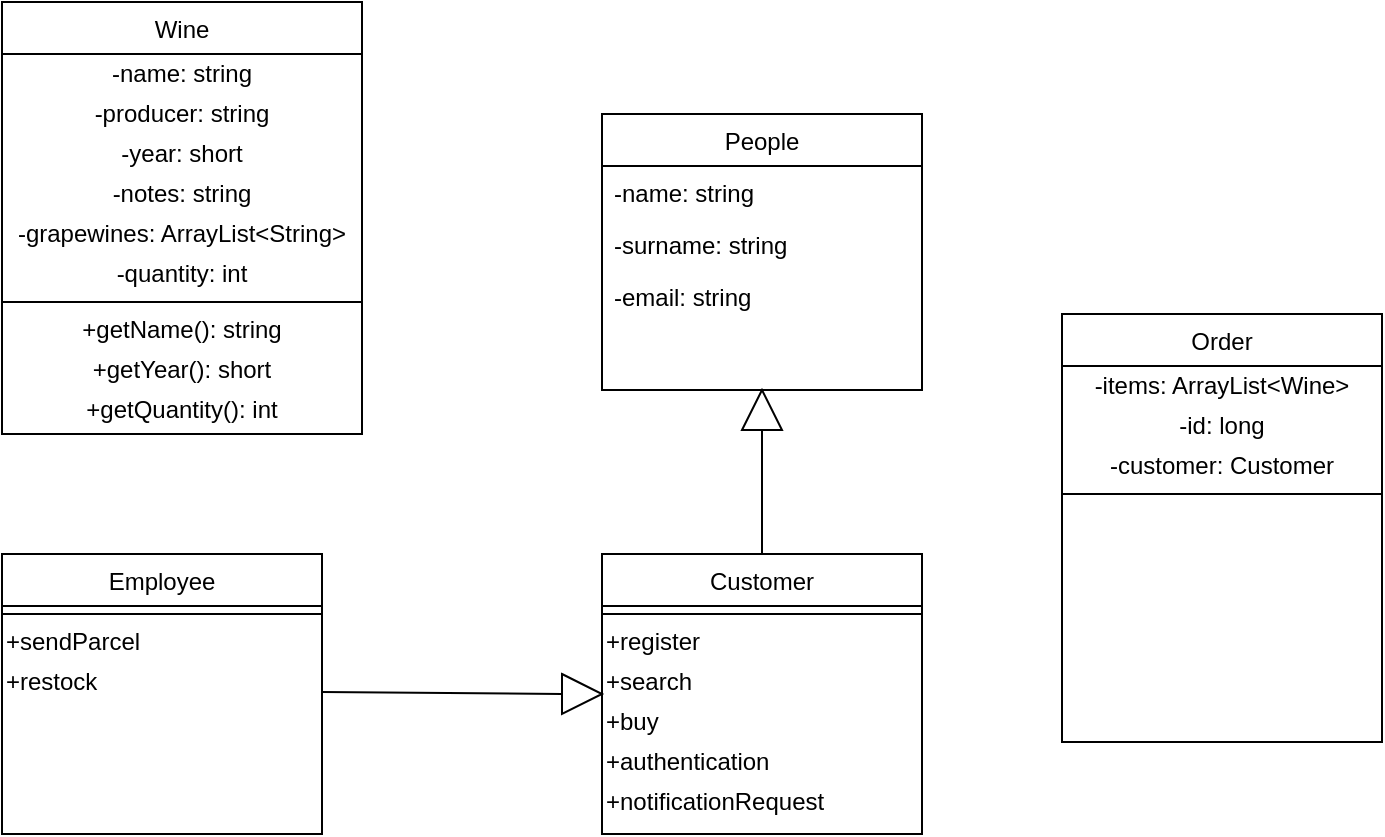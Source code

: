 <mxfile version="13.6.5">
    <diagram id="C5RBs43oDa-KdzZeNtuy" name="Page-1">
        <mxGraphModel dx="684" dy="1013" grid="1" gridSize="10" guides="1" tooltips="1" connect="1" arrows="1" fold="1" page="1" pageScale="1" pageWidth="827" pageHeight="1169" math="0" shadow="0">
            <root>
                <mxCell id="WIyWlLk6GJQsqaUBKTNV-0"/>
                <mxCell id="WIyWlLk6GJQsqaUBKTNV-1" parent="WIyWlLk6GJQsqaUBKTNV-0"/>
                <mxCell id="zkfFHV4jXpPFQw0GAbJ--0" value="People" style="swimlane;fontStyle=0;align=center;verticalAlign=top;childLayout=stackLayout;horizontal=1;startSize=26;horizontalStack=0;resizeParent=1;resizeLast=0;collapsible=1;marginBottom=0;rounded=0;shadow=0;strokeWidth=1;" parent="WIyWlLk6GJQsqaUBKTNV-1" vertex="1">
                    <mxGeometry x="380" y="140" width="160" height="138" as="geometry">
                        <mxRectangle x="380" y="140" width="160" height="26" as="alternateBounds"/>
                    </mxGeometry>
                </mxCell>
                <mxCell id="zkfFHV4jXpPFQw0GAbJ--1" value="-name: string" style="text;align=left;verticalAlign=top;spacingLeft=4;spacingRight=4;overflow=hidden;rotatable=0;points=[[0,0.5],[1,0.5]];portConstraint=eastwest;" parent="zkfFHV4jXpPFQw0GAbJ--0" vertex="1">
                    <mxGeometry y="26" width="160" height="26" as="geometry"/>
                </mxCell>
                <mxCell id="zkfFHV4jXpPFQw0GAbJ--2" value="-surname: string" style="text;align=left;verticalAlign=top;spacingLeft=4;spacingRight=4;overflow=hidden;rotatable=0;points=[[0,0.5],[1,0.5]];portConstraint=eastwest;rounded=0;shadow=0;html=0;" parent="zkfFHV4jXpPFQw0GAbJ--0" vertex="1">
                    <mxGeometry y="52" width="160" height="26" as="geometry"/>
                </mxCell>
                <mxCell id="zkfFHV4jXpPFQw0GAbJ--3" value="-email: string" style="text;align=left;verticalAlign=top;spacingLeft=4;spacingRight=4;overflow=hidden;rotatable=0;points=[[0,0.5],[1,0.5]];portConstraint=eastwest;rounded=0;shadow=0;html=0;" parent="zkfFHV4jXpPFQw0GAbJ--0" vertex="1">
                    <mxGeometry y="78" width="160" height="26" as="geometry"/>
                </mxCell>
                <mxCell id="zkfFHV4jXpPFQw0GAbJ--6" value="Employee" style="swimlane;fontStyle=0;align=center;verticalAlign=top;childLayout=stackLayout;horizontal=1;startSize=26;horizontalStack=0;resizeParent=1;resizeLast=0;collapsible=1;marginBottom=0;rounded=0;shadow=0;strokeWidth=1;" parent="WIyWlLk6GJQsqaUBKTNV-1" vertex="1">
                    <mxGeometry x="80" y="360" width="160" height="140" as="geometry">
                        <mxRectangle x="80" y="360" width="160" height="26" as="alternateBounds"/>
                    </mxGeometry>
                </mxCell>
                <mxCell id="zkfFHV4jXpPFQw0GAbJ--9" value="" style="line;html=1;strokeWidth=1;align=left;verticalAlign=middle;spacingTop=-1;spacingLeft=3;spacingRight=3;rotatable=0;labelPosition=right;points=[];portConstraint=eastwest;" parent="zkfFHV4jXpPFQw0GAbJ--6" vertex="1">
                    <mxGeometry y="26" width="160" height="8" as="geometry"/>
                </mxCell>
                <mxCell id="5OMsjaK0hBZB71ZOhMp_-5" value="+sendParcel" style="text;html=1;strokeColor=none;fillColor=none;align=left;verticalAlign=middle;whiteSpace=wrap;rounded=0;" parent="zkfFHV4jXpPFQw0GAbJ--6" vertex="1">
                    <mxGeometry y="34" width="160" height="20" as="geometry"/>
                </mxCell>
                <mxCell id="5OMsjaK0hBZB71ZOhMp_-6" value="+restock" style="text;html=1;strokeColor=none;fillColor=none;align=left;verticalAlign=middle;whiteSpace=wrap;rounded=0;" parent="zkfFHV4jXpPFQw0GAbJ--6" vertex="1">
                    <mxGeometry y="54" width="160" height="20" as="geometry"/>
                </mxCell>
                <mxCell id="zkfFHV4jXpPFQw0GAbJ--13" value="Customer" style="swimlane;fontStyle=0;align=center;verticalAlign=top;childLayout=stackLayout;horizontal=1;startSize=26;horizontalStack=0;resizeParent=1;resizeLast=0;collapsible=1;marginBottom=0;rounded=0;shadow=0;strokeWidth=1;" parent="WIyWlLk6GJQsqaUBKTNV-1" vertex="1">
                    <mxGeometry x="380" y="360" width="160" height="140" as="geometry">
                        <mxRectangle x="380" y="360" width="170" height="26" as="alternateBounds"/>
                    </mxGeometry>
                </mxCell>
                <mxCell id="zkfFHV4jXpPFQw0GAbJ--15" value="" style="line;html=1;strokeWidth=1;align=left;verticalAlign=middle;spacingTop=-1;spacingLeft=3;spacingRight=3;rotatable=0;labelPosition=right;points=[];portConstraint=eastwest;" parent="zkfFHV4jXpPFQw0GAbJ--13" vertex="1">
                    <mxGeometry y="26" width="160" height="8" as="geometry"/>
                </mxCell>
                <mxCell id="5OMsjaK0hBZB71ZOhMp_-0" value="+register" style="text;html=1;align=left;verticalAlign=middle;resizable=0;points=[];autosize=1;" parent="zkfFHV4jXpPFQw0GAbJ--13" vertex="1">
                    <mxGeometry y="34" width="160" height="20" as="geometry"/>
                </mxCell>
                <mxCell id="5OMsjaK0hBZB71ZOhMp_-2" value="&lt;span style=&quot;font-weight: normal&quot;&gt;+search&lt;/span&gt;" style="text;html=1;align=left;verticalAlign=middle;resizable=0;points=[];autosize=1;fontStyle=1" parent="zkfFHV4jXpPFQw0GAbJ--13" vertex="1">
                    <mxGeometry y="54" width="160" height="20" as="geometry"/>
                </mxCell>
                <mxCell id="5OMsjaK0hBZB71ZOhMp_-3" value="&lt;span style=&quot;font-weight: normal&quot;&gt;+buy&lt;/span&gt;" style="text;html=1;align=left;verticalAlign=middle;resizable=0;points=[];autosize=1;fontStyle=1" parent="zkfFHV4jXpPFQw0GAbJ--13" vertex="1">
                    <mxGeometry y="74" width="160" height="20" as="geometry"/>
                </mxCell>
                <mxCell id="5OMsjaK0hBZB71ZOhMp_-4" value="&lt;span style=&quot;font-weight: normal&quot;&gt;+authentication&lt;/span&gt;" style="text;html=1;align=left;verticalAlign=middle;resizable=0;points=[];autosize=1;fontStyle=1" parent="zkfFHV4jXpPFQw0GAbJ--13" vertex="1">
                    <mxGeometry y="94" width="160" height="20" as="geometry"/>
                </mxCell>
                <mxCell id="5OMsjaK0hBZB71ZOhMp_-9" value="&lt;span style=&quot;font-weight: normal&quot;&gt;+notificationRequest&lt;/span&gt;" style="text;html=1;align=left;verticalAlign=middle;resizable=0;points=[];autosize=1;fontStyle=1" parent="zkfFHV4jXpPFQw0GAbJ--13" vertex="1">
                    <mxGeometry y="114" width="160" height="20" as="geometry"/>
                </mxCell>
                <mxCell id="5OMsjaK0hBZB71ZOhMp_-13" value="" style="triangle;whiteSpace=wrap;html=1;align=left;" parent="WIyWlLk6GJQsqaUBKTNV-1" vertex="1">
                    <mxGeometry x="360" y="420" width="20" height="20" as="geometry"/>
                </mxCell>
                <mxCell id="5OMsjaK0hBZB71ZOhMp_-15" value="" style="endArrow=none;html=1;exitX=0;exitY=0.5;exitDx=0;exitDy=0;entryX=1;entryY=0.75;entryDx=0;entryDy=0;" parent="WIyWlLk6GJQsqaUBKTNV-1" source="5OMsjaK0hBZB71ZOhMp_-13" target="5OMsjaK0hBZB71ZOhMp_-6" edge="1">
                    <mxGeometry width="50" height="50" relative="1" as="geometry">
                        <mxPoint x="330" y="500" as="sourcePoint"/>
                        <mxPoint x="300" y="450" as="targetPoint"/>
                    </mxGeometry>
                </mxCell>
                <mxCell id="5OMsjaK0hBZB71ZOhMp_-18" value="" style="triangle;whiteSpace=wrap;html=1;direction=north;" parent="WIyWlLk6GJQsqaUBKTNV-1" vertex="1">
                    <mxGeometry x="450" y="278" width="20" height="20" as="geometry"/>
                </mxCell>
                <mxCell id="5OMsjaK0hBZB71ZOhMp_-22" value="" style="endArrow=none;html=1;entryX=0;entryY=0.5;entryDx=0;entryDy=0;" parent="WIyWlLk6GJQsqaUBKTNV-1" target="5OMsjaK0hBZB71ZOhMp_-18" edge="1">
                    <mxGeometry width="50" height="50" relative="1" as="geometry">
                        <mxPoint x="460" y="360" as="sourcePoint"/>
                        <mxPoint x="510" y="310" as="targetPoint"/>
                    </mxGeometry>
                </mxCell>
                <mxCell id="5OMsjaK0hBZB71ZOhMp_-23" value="Wine" style="swimlane;fontStyle=0;align=center;verticalAlign=top;childLayout=stackLayout;horizontal=1;startSize=26;horizontalStack=0;resizeParent=1;resizeLast=0;collapsible=1;marginBottom=0;rounded=0;shadow=0;strokeWidth=1;" parent="WIyWlLk6GJQsqaUBKTNV-1" vertex="1">
                    <mxGeometry x="80" y="84" width="180" height="216" as="geometry">
                        <mxRectangle x="80" y="360" width="160" height="26" as="alternateBounds"/>
                    </mxGeometry>
                </mxCell>
                <mxCell id="5OMsjaK0hBZB71ZOhMp_-29" value="-name: string" style="text;html=1;strokeColor=none;fillColor=none;align=center;verticalAlign=middle;whiteSpace=wrap;rounded=0;" parent="5OMsjaK0hBZB71ZOhMp_-23" vertex="1">
                    <mxGeometry y="26" width="180" height="20" as="geometry"/>
                </mxCell>
                <mxCell id="5OMsjaK0hBZB71ZOhMp_-30" value="-producer: string" style="text;html=1;strokeColor=none;fillColor=none;align=center;verticalAlign=middle;whiteSpace=wrap;rounded=0;" parent="5OMsjaK0hBZB71ZOhMp_-23" vertex="1">
                    <mxGeometry y="46" width="180" height="20" as="geometry"/>
                </mxCell>
                <mxCell id="5OMsjaK0hBZB71ZOhMp_-31" value="-year: short" style="text;html=1;strokeColor=none;fillColor=none;align=center;verticalAlign=middle;whiteSpace=wrap;rounded=0;" parent="5OMsjaK0hBZB71ZOhMp_-23" vertex="1">
                    <mxGeometry y="66" width="180" height="20" as="geometry"/>
                </mxCell>
                <mxCell id="5OMsjaK0hBZB71ZOhMp_-32" value="-notes: string" style="text;html=1;strokeColor=none;fillColor=none;align=center;verticalAlign=middle;whiteSpace=wrap;rounded=0;" parent="5OMsjaK0hBZB71ZOhMp_-23" vertex="1">
                    <mxGeometry y="86" width="180" height="20" as="geometry"/>
                </mxCell>
                <mxCell id="5OMsjaK0hBZB71ZOhMp_-33" value="-grapewines: ArrayList&amp;lt;String&amp;gt;" style="text;html=1;strokeColor=none;fillColor=none;align=center;verticalAlign=middle;whiteSpace=wrap;rounded=0;" parent="5OMsjaK0hBZB71ZOhMp_-23" vertex="1">
                    <mxGeometry y="106" width="180" height="20" as="geometry"/>
                </mxCell>
                <mxCell id="5OMsjaK0hBZB71ZOhMp_-35" value="-quantity: int" style="text;html=1;strokeColor=none;fillColor=none;align=center;verticalAlign=middle;whiteSpace=wrap;rounded=0;" parent="5OMsjaK0hBZB71ZOhMp_-23" vertex="1">
                    <mxGeometry y="126" width="180" height="20" as="geometry"/>
                </mxCell>
                <mxCell id="5OMsjaK0hBZB71ZOhMp_-36" value="" style="line;html=1;strokeWidth=1;align=left;verticalAlign=middle;spacingTop=-1;spacingLeft=3;spacingRight=3;rotatable=0;labelPosition=right;points=[];portConstraint=eastwest;" parent="5OMsjaK0hBZB71ZOhMp_-23" vertex="1">
                    <mxGeometry y="146" width="180" height="8" as="geometry"/>
                </mxCell>
                <mxCell id="5OMsjaK0hBZB71ZOhMp_-37" value="+getName(): string" style="text;html=1;strokeColor=none;fillColor=none;align=center;verticalAlign=middle;whiteSpace=wrap;rounded=0;" parent="5OMsjaK0hBZB71ZOhMp_-23" vertex="1">
                    <mxGeometry y="154" width="180" height="20" as="geometry"/>
                </mxCell>
                <mxCell id="5OMsjaK0hBZB71ZOhMp_-38" value="+getYear(): short" style="text;html=1;strokeColor=none;fillColor=none;align=center;verticalAlign=middle;whiteSpace=wrap;rounded=0;" parent="5OMsjaK0hBZB71ZOhMp_-23" vertex="1">
                    <mxGeometry y="174" width="180" height="20" as="geometry"/>
                </mxCell>
                <mxCell id="5OMsjaK0hBZB71ZOhMp_-39" value="+getQuantity(): int" style="text;html=1;strokeColor=none;fillColor=none;align=center;verticalAlign=middle;whiteSpace=wrap;rounded=0;" parent="5OMsjaK0hBZB71ZOhMp_-23" vertex="1">
                    <mxGeometry y="194" width="180" height="20" as="geometry"/>
                </mxCell>
                <mxCell id="5OMsjaK0hBZB71ZOhMp_-43" value="Order" style="swimlane;fontStyle=0;align=center;verticalAlign=top;childLayout=stackLayout;horizontal=1;startSize=26;horizontalStack=0;resizeParent=1;resizeLast=0;collapsible=1;marginBottom=0;rounded=0;shadow=0;strokeWidth=1;" parent="WIyWlLk6GJQsqaUBKTNV-1" vertex="1">
                    <mxGeometry x="610" y="240" width="160" height="214" as="geometry">
                        <mxRectangle x="80" y="360" width="160" height="26" as="alternateBounds"/>
                    </mxGeometry>
                </mxCell>
                <mxCell id="5OMsjaK0hBZB71ZOhMp_-44" value="-items: ArrayList&amp;lt;Wine&amp;gt;" style="text;html=1;strokeColor=none;fillColor=none;align=center;verticalAlign=middle;whiteSpace=wrap;rounded=0;" parent="5OMsjaK0hBZB71ZOhMp_-43" vertex="1">
                    <mxGeometry y="26" width="160" height="20" as="geometry"/>
                </mxCell>
                <mxCell id="5OMsjaK0hBZB71ZOhMp_-45" value="-id: long" style="text;html=1;strokeColor=none;fillColor=none;align=center;verticalAlign=middle;whiteSpace=wrap;rounded=0;" parent="5OMsjaK0hBZB71ZOhMp_-43" vertex="1">
                    <mxGeometry y="46" width="160" height="20" as="geometry"/>
                </mxCell>
                <mxCell id="5OMsjaK0hBZB71ZOhMp_-54" value="-customer: Customer" style="text;html=1;strokeColor=none;fillColor=none;align=center;verticalAlign=middle;whiteSpace=wrap;rounded=0;" parent="5OMsjaK0hBZB71ZOhMp_-43" vertex="1">
                    <mxGeometry y="66" width="160" height="20" as="geometry"/>
                </mxCell>
                <mxCell id="5OMsjaK0hBZB71ZOhMp_-50" value="" style="line;html=1;strokeWidth=1;align=left;verticalAlign=middle;spacingTop=-1;spacingLeft=3;spacingRight=3;rotatable=0;labelPosition=right;points=[];portConstraint=eastwest;" parent="5OMsjaK0hBZB71ZOhMp_-43" vertex="1">
                    <mxGeometry y="86" width="160" height="8" as="geometry"/>
                </mxCell>
            </root>
        </mxGraphModel>
    </diagram>
</mxfile>